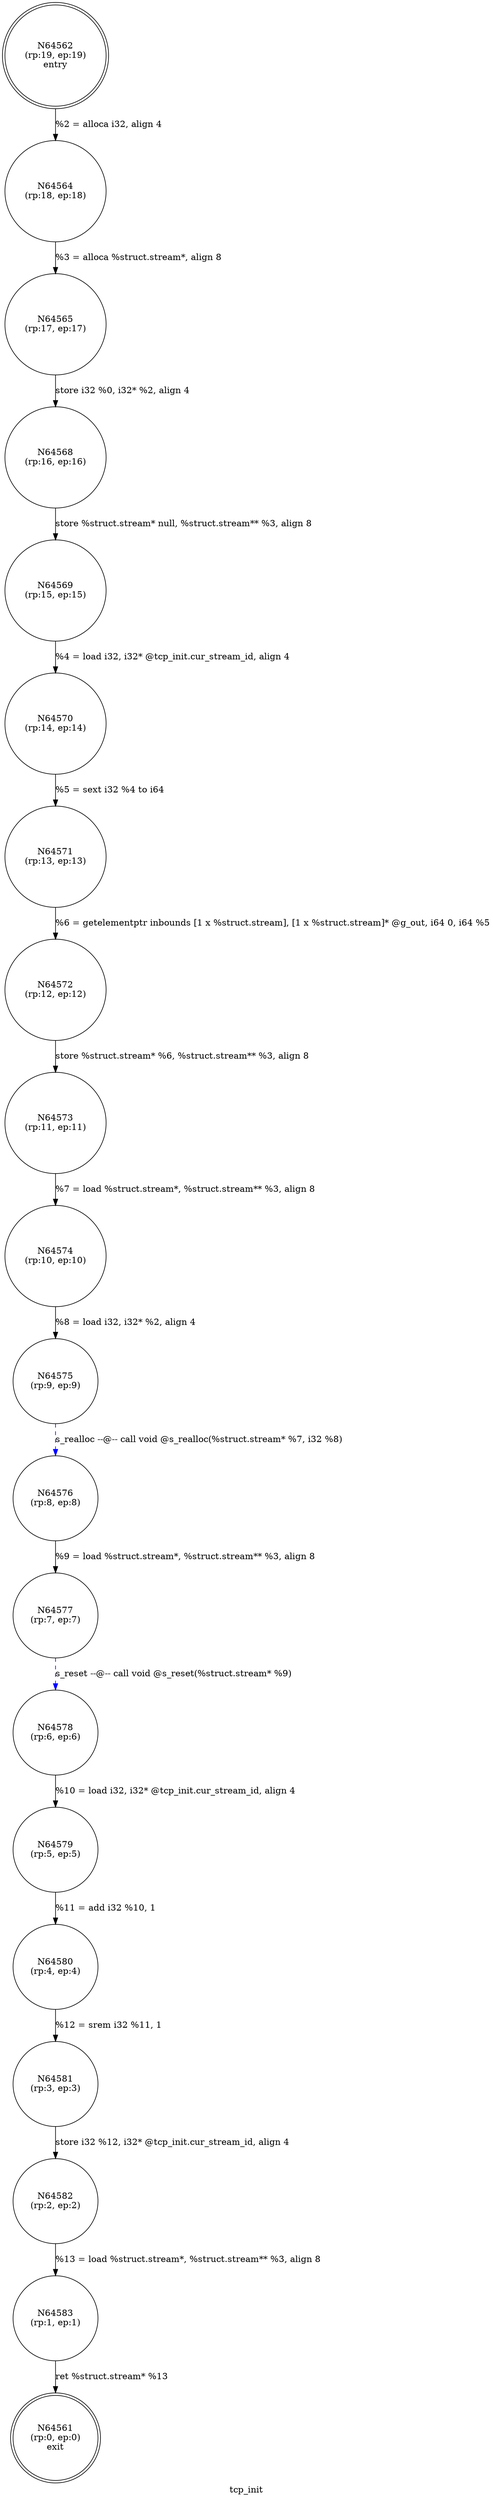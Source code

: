 digraph tcp_init {
label="tcp_init"
64561 [label="N64561\n(rp:0, ep:0)\nexit", shape="doublecircle"]
64562 [label="N64562\n(rp:19, ep:19)\nentry", shape="doublecircle"]
64562 -> 64564 [label="%2 = alloca i32, align 4"]
64564 [label="N64564\n(rp:18, ep:18)", shape="circle"]
64564 -> 64565 [label="%3 = alloca %struct.stream*, align 8"]
64565 [label="N64565\n(rp:17, ep:17)", shape="circle"]
64565 -> 64568 [label="store i32 %0, i32* %2, align 4"]
64568 [label="N64568\n(rp:16, ep:16)", shape="circle"]
64568 -> 64569 [label="store %struct.stream* null, %struct.stream** %3, align 8"]
64569 [label="N64569\n(rp:15, ep:15)", shape="circle"]
64569 -> 64570 [label="%4 = load i32, i32* @tcp_init.cur_stream_id, align 4"]
64570 [label="N64570\n(rp:14, ep:14)", shape="circle"]
64570 -> 64571 [label="%5 = sext i32 %4 to i64"]
64571 [label="N64571\n(rp:13, ep:13)", shape="circle"]
64571 -> 64572 [label="%6 = getelementptr inbounds [1 x %struct.stream], [1 x %struct.stream]* @g_out, i64 0, i64 %5"]
64572 [label="N64572\n(rp:12, ep:12)", shape="circle"]
64572 -> 64573 [label="store %struct.stream* %6, %struct.stream** %3, align 8"]
64573 [label="N64573\n(rp:11, ep:11)", shape="circle"]
64573 -> 64574 [label="%7 = load %struct.stream*, %struct.stream** %3, align 8"]
64574 [label="N64574\n(rp:10, ep:10)", shape="circle"]
64574 -> 64575 [label="%8 = load i32, i32* %2, align 4"]
64575 [label="N64575\n(rp:9, ep:9)", shape="circle"]
64575 -> 64576 [label="s_realloc --@-- call void @s_realloc(%struct.stream* %7, i32 %8)", style="dashed", color="blue"]
64576 [label="N64576\n(rp:8, ep:8)", shape="circle"]
64576 -> 64577 [label="%9 = load %struct.stream*, %struct.stream** %3, align 8"]
64577 [label="N64577\n(rp:7, ep:7)", shape="circle"]
64577 -> 64578 [label="s_reset --@-- call void @s_reset(%struct.stream* %9)", style="dashed", color="blue"]
64578 [label="N64578\n(rp:6, ep:6)", shape="circle"]
64578 -> 64579 [label="%10 = load i32, i32* @tcp_init.cur_stream_id, align 4"]
64579 [label="N64579\n(rp:5, ep:5)", shape="circle"]
64579 -> 64580 [label="%11 = add i32 %10, 1"]
64580 [label="N64580\n(rp:4, ep:4)", shape="circle"]
64580 -> 64581 [label="%12 = srem i32 %11, 1"]
64581 [label="N64581\n(rp:3, ep:3)", shape="circle"]
64581 -> 64582 [label="store i32 %12, i32* @tcp_init.cur_stream_id, align 4"]
64582 [label="N64582\n(rp:2, ep:2)", shape="circle"]
64582 -> 64583 [label="%13 = load %struct.stream*, %struct.stream** %3, align 8"]
64583 [label="N64583\n(rp:1, ep:1)", shape="circle"]
64583 -> 64561 [label="ret %struct.stream* %13"]
}
